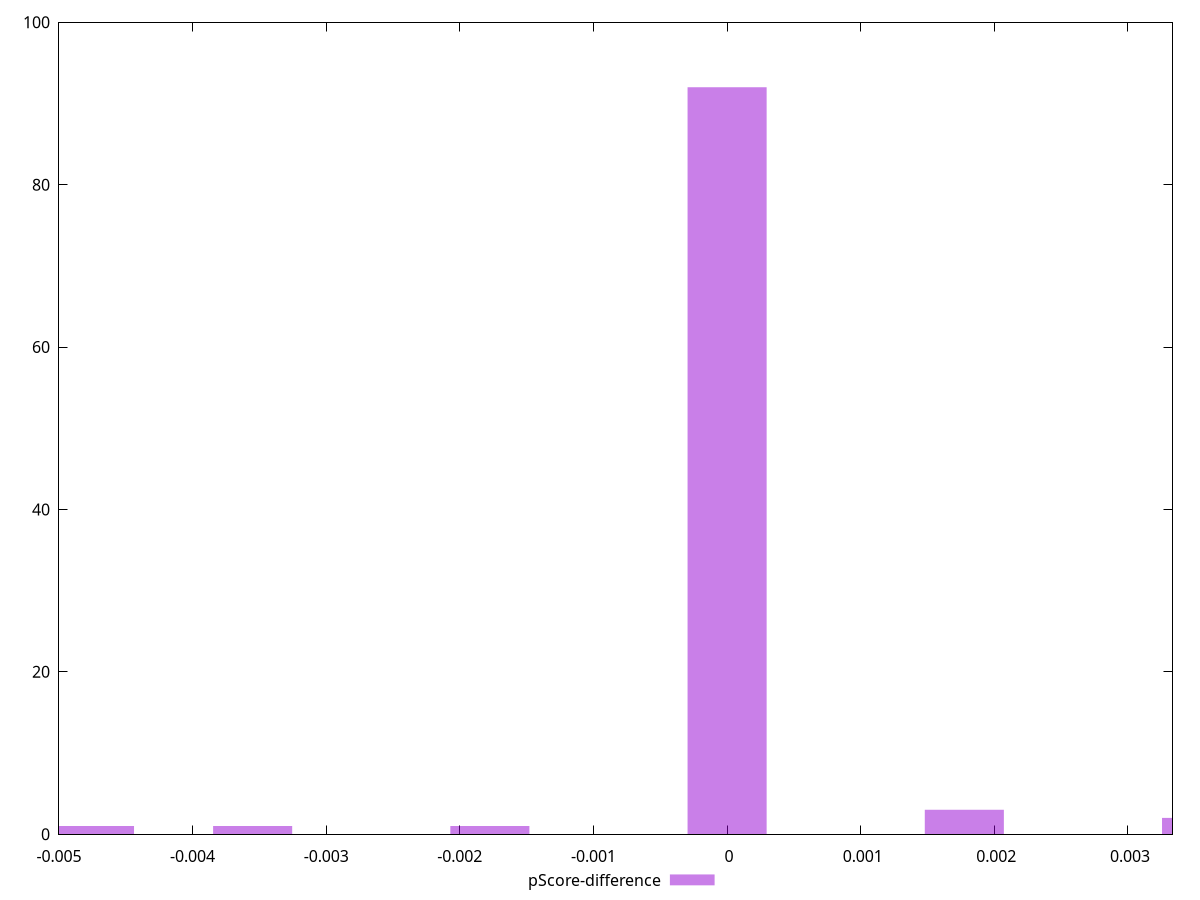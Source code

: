 reset

$pScoreDifference <<EOF
-0.004734413168799404 1
0 92
0.0017754049382997764 3
-0.0017754049382997764 1
0.0035508098765995528 2
-0.0035508098765995528 1
EOF

set key outside below
set boxwidth 0.0005918016460999255
set xrange [-0.0050000000000000044:0.0033333333333332993]
set yrange [0:100]
set trange [0:100]
set style fill transparent solid 0.5 noborder
set terminal svg size 640, 490 enhanced background rgb 'white'
set output "report_00026_2021-02-22T21:38:55.199Z/unminified-css/samples/pages/pScore-difference/histogram.svg"

plot $pScoreDifference title "pScore-difference" with boxes

reset
